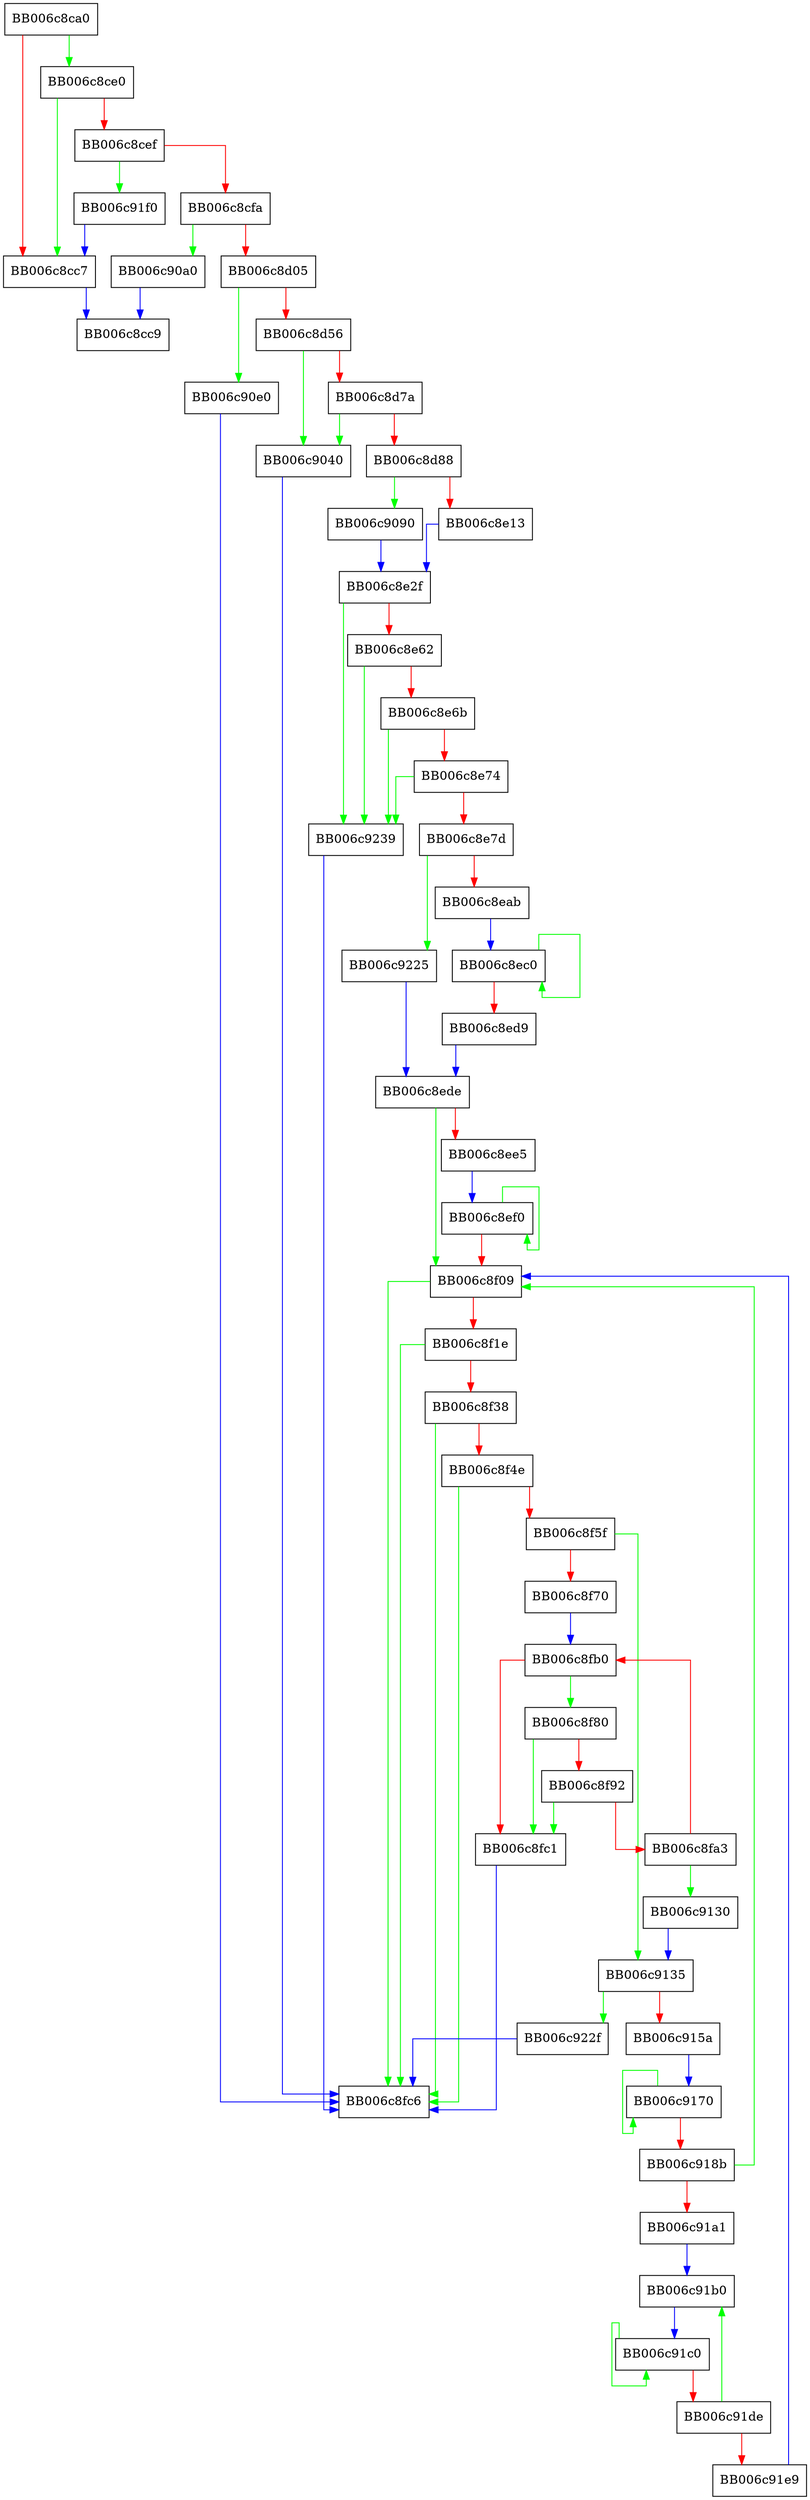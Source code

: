 digraph kdf_pkcs12_derive {
  node [shape="box"];
  graph [splines=ortho];
  BB006c8ca0 -> BB006c8ce0 [color="green"];
  BB006c8ca0 -> BB006c8cc7 [color="red"];
  BB006c8cc7 -> BB006c8cc9 [color="blue"];
  BB006c8ce0 -> BB006c8cc7 [color="green"];
  BB006c8ce0 -> BB006c8cef [color="red"];
  BB006c8cef -> BB006c91f0 [color="green"];
  BB006c8cef -> BB006c8cfa [color="red"];
  BB006c8cfa -> BB006c90a0 [color="green"];
  BB006c8cfa -> BB006c8d05 [color="red"];
  BB006c8d05 -> BB006c90e0 [color="green"];
  BB006c8d05 -> BB006c8d56 [color="red"];
  BB006c8d56 -> BB006c9040 [color="green"];
  BB006c8d56 -> BB006c8d7a [color="red"];
  BB006c8d7a -> BB006c9040 [color="green"];
  BB006c8d7a -> BB006c8d88 [color="red"];
  BB006c8d88 -> BB006c9090 [color="green"];
  BB006c8d88 -> BB006c8e13 [color="red"];
  BB006c8e13 -> BB006c8e2f [color="blue"];
  BB006c8e2f -> BB006c9239 [color="green"];
  BB006c8e2f -> BB006c8e62 [color="red"];
  BB006c8e62 -> BB006c9239 [color="green"];
  BB006c8e62 -> BB006c8e6b [color="red"];
  BB006c8e6b -> BB006c9239 [color="green"];
  BB006c8e6b -> BB006c8e74 [color="red"];
  BB006c8e74 -> BB006c9239 [color="green"];
  BB006c8e74 -> BB006c8e7d [color="red"];
  BB006c8e7d -> BB006c9225 [color="green"];
  BB006c8e7d -> BB006c8eab [color="red"];
  BB006c8eab -> BB006c8ec0 [color="blue"];
  BB006c8ec0 -> BB006c8ec0 [color="green"];
  BB006c8ec0 -> BB006c8ed9 [color="red"];
  BB006c8ed9 -> BB006c8ede [color="blue"];
  BB006c8ede -> BB006c8f09 [color="green"];
  BB006c8ede -> BB006c8ee5 [color="red"];
  BB006c8ee5 -> BB006c8ef0 [color="blue"];
  BB006c8ef0 -> BB006c8ef0 [color="green"];
  BB006c8ef0 -> BB006c8f09 [color="red"];
  BB006c8f09 -> BB006c8fc6 [color="green"];
  BB006c8f09 -> BB006c8f1e [color="red"];
  BB006c8f1e -> BB006c8fc6 [color="green"];
  BB006c8f1e -> BB006c8f38 [color="red"];
  BB006c8f38 -> BB006c8fc6 [color="green"];
  BB006c8f38 -> BB006c8f4e [color="red"];
  BB006c8f4e -> BB006c8fc6 [color="green"];
  BB006c8f4e -> BB006c8f5f [color="red"];
  BB006c8f5f -> BB006c9135 [color="green"];
  BB006c8f5f -> BB006c8f70 [color="red"];
  BB006c8f70 -> BB006c8fb0 [color="blue"];
  BB006c8f80 -> BB006c8fc1 [color="green"];
  BB006c8f80 -> BB006c8f92 [color="red"];
  BB006c8f92 -> BB006c8fc1 [color="green"];
  BB006c8f92 -> BB006c8fa3 [color="red"];
  BB006c8fa3 -> BB006c9130 [color="green"];
  BB006c8fa3 -> BB006c8fb0 [color="red"];
  BB006c8fb0 -> BB006c8f80 [color="green"];
  BB006c8fb0 -> BB006c8fc1 [color="red"];
  BB006c8fc1 -> BB006c8fc6 [color="blue"];
  BB006c9040 -> BB006c8fc6 [color="blue"];
  BB006c9090 -> BB006c8e2f [color="blue"];
  BB006c90a0 -> BB006c8cc9 [color="blue"];
  BB006c90e0 -> BB006c8fc6 [color="blue"];
  BB006c9130 -> BB006c9135 [color="blue"];
  BB006c9135 -> BB006c922f [color="green"];
  BB006c9135 -> BB006c915a [color="red"];
  BB006c915a -> BB006c9170 [color="blue"];
  BB006c9170 -> BB006c9170 [color="green"];
  BB006c9170 -> BB006c918b [color="red"];
  BB006c918b -> BB006c8f09 [color="green"];
  BB006c918b -> BB006c91a1 [color="red"];
  BB006c91a1 -> BB006c91b0 [color="blue"];
  BB006c91b0 -> BB006c91c0 [color="blue"];
  BB006c91c0 -> BB006c91c0 [color="green"];
  BB006c91c0 -> BB006c91de [color="red"];
  BB006c91de -> BB006c91b0 [color="green"];
  BB006c91de -> BB006c91e9 [color="red"];
  BB006c91e9 -> BB006c8f09 [color="blue"];
  BB006c91f0 -> BB006c8cc7 [color="blue"];
  BB006c9225 -> BB006c8ede [color="blue"];
  BB006c922f -> BB006c8fc6 [color="blue"];
  BB006c9239 -> BB006c8fc6 [color="blue"];
}